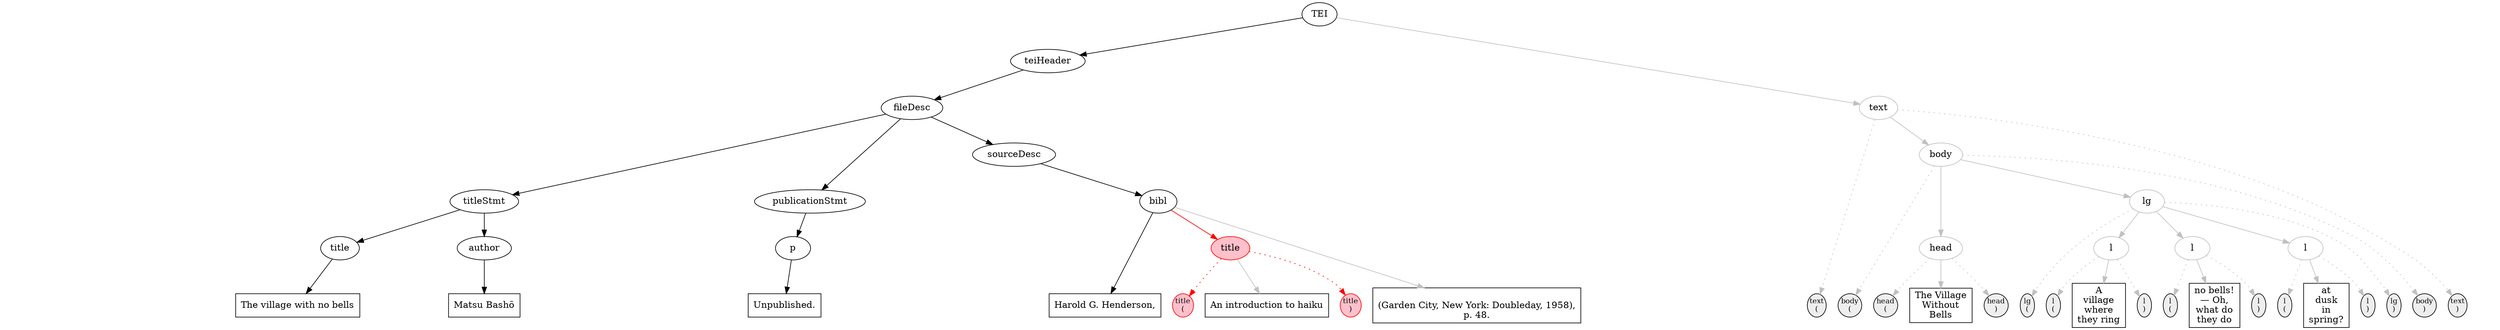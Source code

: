 digraph { 
  node [ordering=out]; 
  subgraph { 
    rank=same; 
// TEI_0 is past at 
start_TEI_0 [label="TEI\n(", shape=ellipse, width=0.3, margin=0, fontsize=11, color=transparent, style=invis, fillcolor="#EEEEEE"];
end_TEI_0 [label="TEI\n)", shape=ellipse, width=0.3, margin=0, fontsize=11, color=transparent, style=invis, fillcolor="#EEEEEE"];
// pcd1 is past at 
// teiHeader_0 is past at 
start_teiHeader_0 [label="teiHeader\n(", shape=ellipse, width=0.3, margin=0, fontsize=11, color=transparent, style=invis, fillcolor="#EEEEEE"];
end_teiHeader_0 [label="teiHeader\n)", shape=ellipse, width=0.3, margin=0, fontsize=11, color=transparent, style=invis, fillcolor="#EEEEEE"];
// pcd2 is past at 
// fileDesc_0 is past at 
start_fileDesc_0 [label="fileDesc\n(", shape=ellipse, width=0.3, margin=0, fontsize=11, color=transparent, style=invis, fillcolor="#EEEEEE"];
end_fileDesc_0 [label="fileDesc\n)", shape=ellipse, width=0.3, margin=0, fontsize=11, color=transparent, style=invis, fillcolor="#EEEEEE"];
// pcd3 is past at 
// titleStmt_0 is past at 
start_titleStmt_0 [label="titleStmt\n(", shape=ellipse, width=0.3, margin=0, fontsize=11, color=transparent, style=invis, fillcolor="#EEEEEE"];
end_titleStmt_0 [label="titleStmt\n)", shape=ellipse, width=0.3, margin=0, fontsize=11, color=transparent, style=invis, fillcolor="#EEEEEE"];
// pcd4 is past at 
// title_0 is past at 
start_title_0 [label="title\n(", shape=ellipse, width=0.3, margin=0, fontsize=11, color=transparent, style=invis, fillcolor="#EEEEEE"];
end_title_0 [label="title\n)", shape=ellipse, width=0.3, margin=0, fontsize=11, color=transparent, style=invis, fillcolor="#EEEEEE"];
// pcd5 is past at 
pcd5 [shape=box, label="The village with no bells", color=black];
// pcd6 is past at 
// author_1 is past at 
start_author_1 [label="author\n(", shape=ellipse, width=0.3, margin=0, fontsize=11, color=transparent, style=invis, fillcolor="#EEEEEE"];
end_author_1 [label="author\n)", shape=ellipse, width=0.3, margin=0, fontsize=11, color=transparent, style=invis, fillcolor="#EEEEEE"];
// pcd7 is past at 
pcd7 [shape=box, label="Matsu Bashō", color=black];
// pcd8 is past at 
// pcd9 is past at 
// publicationStmt_3 is past at 
start_publicationStmt_3 [label="publicationStmt\n(", shape=ellipse, width=0.3, margin=0, fontsize=11, color=transparent, style=invis, fillcolor="#EEEEEE"];
end_publicationStmt_3 [label="publicationStmt\n)", shape=ellipse, width=0.3, margin=0, fontsize=11, color=transparent, style=invis, fillcolor="#EEEEEE"];
// pcd10 is past at 
// p_3 is past at 
start_p_3 [label="p\n(", shape=ellipse, width=0.3, margin=0, fontsize=11, color=transparent, style=invis, fillcolor="#EEEEEE"];
end_p_3 [label="p\n)", shape=ellipse, width=0.3, margin=0, fontsize=11, color=transparent, style=invis, fillcolor="#EEEEEE"];
// pcd11 is past at 
pcd11 [shape=box, label="Unpublished.", color=black];
// pcd12 is past at 
// pcd13 is past at 
// sourceDesc_5 is past at 
start_sourceDesc_5 [label="sourceDesc\n(", shape=ellipse, width=0.3, margin=0, fontsize=11, color=transparent, style=invis, fillcolor="#EEEEEE"];
end_sourceDesc_5 [label="sourceDesc\n)", shape=ellipse, width=0.3, margin=0, fontsize=11, color=transparent, style=invis, fillcolor="#EEEEEE"];
// pcd14 is past at 
// bibl_5 is past at 
start_bibl_5 [label="bibl\n(", shape=ellipse, width=0.3, margin=0, fontsize=11, color=transparent, style=invis, fillcolor="#EEEEEE"];
end_bibl_5 [label="bibl\n)", shape=ellipse, width=0.3, margin=0, fontsize=11, color=transparent, style=invis, fillcolor="#EEEEEE"];
// pcd15 is past at 
pcd15 [shape=box, label="Harold G. Henderson,\n", color=black];
// title_5 is current at 
start_title_5 [label="title\n(", shape=ellipse, width=0.3, margin=0, fontsize=11, color=red, style=filled, fillcolor=pink];
end_title_5 [label="title\n)", shape=ellipse, width=0.3, margin=0, fontsize=11, color=red, style=filled, fillcolor=pink];
// pcd16 is future at 
pcd16 [shape=box, label="An introduction to haiku", color=black];
// pcd17 is future at 
pcd17 [shape=box, label="\n(Garden City, New York: Doubleday, 1958),\np. 48.", color=black];
// pcd18 is future at 
// pcd19 is future at 
// pcd20 is future at 
// pcd21 is future at 
// text_10 is future at 
start_text_10 [label="text\n(", shape=ellipse, width=0.3, margin=0, fontsize=11, color=black, style=filled, fillcolor="#EEEEEE"];
end_text_10 [label="text\n)", shape=ellipse, width=0.3, margin=0, fontsize=11, color=black, style=filled, fillcolor="#EEEEEE"];
// pcd22 is future at 
// body_10 is future at 
start_body_10 [label="body\n(", shape=ellipse, width=0.3, margin=0, fontsize=11, color=black, style=filled, fillcolor="#EEEEEE"];
end_body_10 [label="body\n)", shape=ellipse, width=0.3, margin=0, fontsize=11, color=black, style=filled, fillcolor="#EEEEEE"];
// pcd23 is future at 
// head_10 is future at 
start_head_10 [label="head\n(", shape=ellipse, width=0.3, margin=0, fontsize=11, color=black, style=filled, fillcolor="#EEEEEE"];
end_head_10 [label="head\n)", shape=ellipse, width=0.3, margin=0, fontsize=11, color=black, style=filled, fillcolor="#EEEEEE"];
// pcd24 is future at 
pcd24 [shape=box, label="The Village\nWithout\nBells", color=black];
// pcd25 is future at 
// lg_11 is future at 
start_lg_11 [label="lg\n(", shape=ellipse, width=0.3, margin=0, fontsize=11, color=black, style=filled, fillcolor="#EEEEEE"];
end_lg_11 [label="lg\n)", shape=ellipse, width=0.3, margin=0, fontsize=11, color=black, style=filled, fillcolor="#EEEEEE"];
// pcd26 is future at 
// l_11 is future at 
start_l_11 [label="l\n(", shape=ellipse, width=0.3, margin=0, fontsize=11, color=black, style=filled, fillcolor="#EEEEEE"];
end_l_11 [label="l\n)", shape=ellipse, width=0.3, margin=0, fontsize=11, color=black, style=filled, fillcolor="#EEEEEE"];
// pcd27 is future at 
pcd27 [shape=box, label="A\nvillage\nwhere\nthey ring", color=black];
// pcd28 is future at 
// l_12 is future at 
start_l_12 [label="l\n(", shape=ellipse, width=0.3, margin=0, fontsize=11, color=black, style=filled, fillcolor="#EEEEEE"];
end_l_12 [label="l\n)", shape=ellipse, width=0.3, margin=0, fontsize=11, color=black, style=filled, fillcolor="#EEEEEE"];
// pcd29 is future at 
pcd29 [shape=box, label="no bells!\n— Oh,\nwhat do\nthey do", color=black];
// pcd30 is future at 
// l_13 is future at 
start_l_13 [label="l\n(", shape=ellipse, width=0.3, margin=0, fontsize=11, color=black, style=filled, fillcolor="#EEEEEE"];
end_l_13 [label="l\n)", shape=ellipse, width=0.3, margin=0, fontsize=11, color=black, style=filled, fillcolor="#EEEEEE"];
// pcd31 is future at 
pcd31 [shape=box, label="at\ndusk\nin\nspring?", color=black];
// pcd32 is future at 
// pcd33 is future at 
// pcd34 is future at 
// pcd35 is future at 
  } 

TEI_0 [label=TEI, color=black, shape=oval]; 
teiHeader_0 [label=teiHeader, color=black, shape=oval]; 
fileDesc_0 [label=fileDesc, color=black, shape=oval]; 
titleStmt_0 [label=titleStmt, color=black, shape=oval]; 
title_0 [label=title, color=black, shape=oval]; 
author_1 [label=author, color=black, shape=oval]; 
publicationStmt_3 [label=publicationStmt, color=black, shape=oval]; 
p_3 [label=p, color=black, shape=oval]; 
sourceDesc_5 [label=sourceDesc, color=black, shape=oval]; 
bibl_5 [label=bibl, color=black, shape=oval]; 
title_5 [label=title, color=red, shape=oval, style=filled, fillcolor=pink]; 
text_10 [label=text, color=gray, shape=oval]; 
body_10 [label=body, color=gray, shape=oval]; 
head_10 [label=head, color=gray, shape=oval]; 
lg_11 [label=lg, color=gray, shape=oval]; 
l_11 [label=l, color=gray, shape=oval]; 
l_12 [label=l, color=gray, shape=oval]; 
l_13 [label=l, color=gray, shape=oval]; 

TEI_0 -> start_TEI_0 [color=black, style=invis, arrowhead=none];
TEI_0 -> teiHeader_0 [color=black, style=solid];
TEI_0 -> text_10 [color=gray, style=solid];
TEI_0 -> end_TEI_0 [color=black, style=invis, arrowhead=none];
teiHeader_0 -> start_teiHeader_0 [color=black, style=invis, arrowhead=none];
teiHeader_0 -> fileDesc_0 [color=black, style=solid];
teiHeader_0 -> end_teiHeader_0 [color=black, style=invis, arrowhead=none];
fileDesc_0 -> start_fileDesc_0 [color=black, style=invis, arrowhead=none];
fileDesc_0 -> titleStmt_0 [color=black, style=solid];
fileDesc_0 -> publicationStmt_3 [color=black, style=solid];
fileDesc_0 -> sourceDesc_5 [color=black, style=solid];
fileDesc_0 -> end_fileDesc_0 [color=black, style=invis, arrowhead=none];
titleStmt_0 -> start_titleStmt_0 [color=black, style=invis, arrowhead=none];
titleStmt_0 -> title_0 [color=black, style=solid];
titleStmt_0 -> author_1 [color=black, style=solid];
titleStmt_0 -> end_titleStmt_0 [color=black, style=invis, arrowhead=none];
title_0 -> start_title_0 [color=black, style=invis, arrowhead=none];
title_0 -> pcd5 [color=black, style=solid];
title_0 -> end_title_0 [color=black, style=invis, arrowhead=none];
author_1 -> start_author_1 [color=black, style=invis, arrowhead=none];
author_1 -> pcd7 [color=black, style=solid];
author_1 -> end_author_1 [color=black, style=invis, arrowhead=none];
publicationStmt_3 -> start_publicationStmt_3 [color=black, style=invis, arrowhead=none];
publicationStmt_3 -> p_3 [color=black, style=solid];
publicationStmt_3 -> end_publicationStmt_3 [color=black, style=invis, arrowhead=none];
p_3 -> start_p_3 [color=black, style=invis, arrowhead=none];
p_3 -> pcd11 [color=black, style=solid];
p_3 -> end_p_3 [color=black, style=invis, arrowhead=none];
sourceDesc_5 -> start_sourceDesc_5 [color=black, style=invis, arrowhead=none];
sourceDesc_5 -> bibl_5 [color=black, style=solid];
sourceDesc_5 -> end_sourceDesc_5 [color=black, style=invis, arrowhead=none];
bibl_5 -> start_bibl_5 [color=black, style=invis, arrowhead=none];
bibl_5 -> pcd15 [color=black, style=solid];
bibl_5 -> title_5 [color=red, style=solid];
bibl_5 -> pcd17 [color=gray, style=solid];
bibl_5 -> end_bibl_5 [color=black, style=invis, arrowhead=none];
title_5 -> start_title_5 [color=red, style=dotted];
title_5 -> pcd16 [color=gray, style=solid];
title_5 -> end_title_5 [color=red, style=dotted];
text_10 -> start_text_10 [color=gray, style=dotted];
text_10 -> body_10 [color=gray, style=solid];
text_10 -> end_text_10 [color=gray, style=dotted];
body_10 -> start_body_10 [color=gray, style=dotted];
body_10 -> head_10 [color=gray, style=solid];
body_10 -> lg_11 [color=gray, style=solid];
body_10 -> end_body_10 [color=gray, style=dotted];
head_10 -> start_head_10 [color=gray, style=dotted];
head_10 -> pcd24 [color=gray, style=solid];
head_10 -> end_head_10 [color=gray, style=dotted];
lg_11 -> start_lg_11 [color=gray, style=dotted];
lg_11 -> l_11 [color=gray, style=solid];
lg_11 -> l_12 [color=gray, style=solid];
lg_11 -> l_13 [color=gray, style=solid];
lg_11 -> end_lg_11 [color=gray, style=dotted];
l_11 -> start_l_11 [color=gray, style=dotted];
l_11 -> pcd27 [color=gray, style=solid];
l_11 -> end_l_11 [color=gray, style=dotted];
l_12 -> start_l_12 [color=gray, style=dotted];
l_12 -> pcd29 [color=gray, style=solid];
l_12 -> end_l_12 [color=gray, style=dotted];
l_13 -> start_l_13 [color=gray, style=dotted];
l_13 -> pcd31 [color=gray, style=solid];
l_13 -> end_l_13 [color=gray, style=dotted];
}
